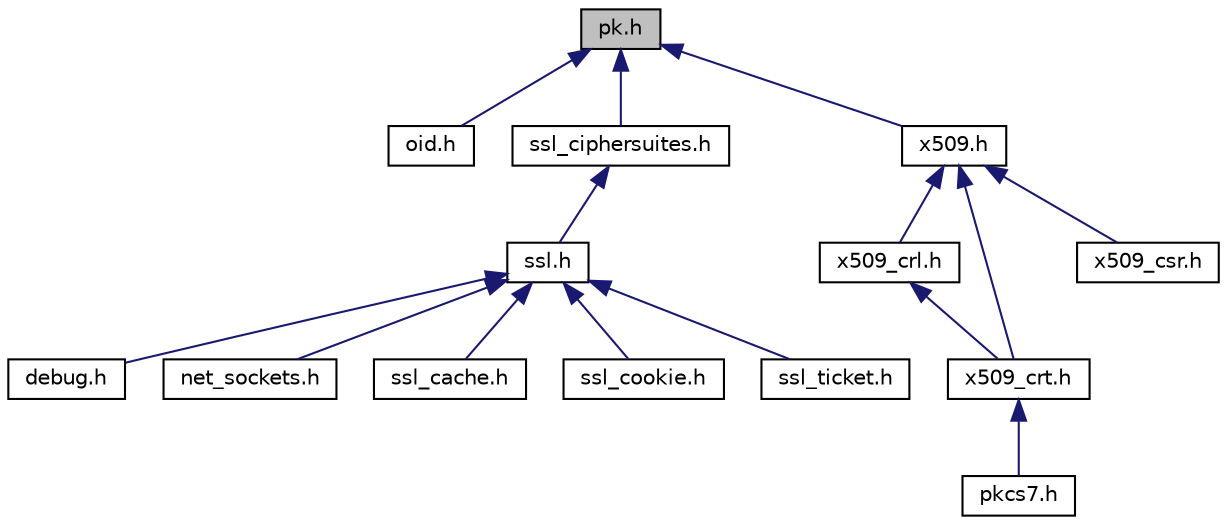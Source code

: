 digraph "pk.h"
{
 // LATEX_PDF_SIZE
  edge [fontname="Helvetica",fontsize="10",labelfontname="Helvetica",labelfontsize="10"];
  node [fontname="Helvetica",fontsize="10",shape=record];
  Node1 [label="pk.h",height=0.2,width=0.4,color="black", fillcolor="grey75", style="filled", fontcolor="black",tooltip="Public Key abstraction layer."];
  Node1 -> Node2 [dir="back",color="midnightblue",fontsize="10",style="solid",fontname="Helvetica"];
  Node2 [label="oid.h",height=0.2,width=0.4,color="black", fillcolor="white", style="filled",URL="$oid_8h.html",tooltip="Object Identifier (OID) database."];
  Node1 -> Node3 [dir="back",color="midnightblue",fontsize="10",style="solid",fontname="Helvetica"];
  Node3 [label="ssl_ciphersuites.h",height=0.2,width=0.4,color="black", fillcolor="white", style="filled",URL="$ssl__ciphersuites_8h.html",tooltip="SSL Ciphersuites for Mbed TLS."];
  Node3 -> Node4 [dir="back",color="midnightblue",fontsize="10",style="solid",fontname="Helvetica"];
  Node4 [label="ssl.h",height=0.2,width=0.4,color="black", fillcolor="white", style="filled",URL="$ssl_8h.html",tooltip="SSL/TLS functions."];
  Node4 -> Node5 [dir="back",color="midnightblue",fontsize="10",style="solid",fontname="Helvetica"];
  Node5 [label="debug.h",height=0.2,width=0.4,color="black", fillcolor="white", style="filled",URL="$debug_8h.html",tooltip="Functions for controlling and providing debug output from the library."];
  Node4 -> Node6 [dir="back",color="midnightblue",fontsize="10",style="solid",fontname="Helvetica"];
  Node6 [label="net_sockets.h",height=0.2,width=0.4,color="black", fillcolor="white", style="filled",URL="$net__sockets_8h.html",tooltip="Network sockets abstraction layer to integrate Mbed TLS into a BSD-style sockets API."];
  Node4 -> Node7 [dir="back",color="midnightblue",fontsize="10",style="solid",fontname="Helvetica"];
  Node7 [label="ssl_cache.h",height=0.2,width=0.4,color="black", fillcolor="white", style="filled",URL="$ssl__cache_8h.html",tooltip="SSL session cache implementation."];
  Node4 -> Node8 [dir="back",color="midnightblue",fontsize="10",style="solid",fontname="Helvetica"];
  Node8 [label="ssl_cookie.h",height=0.2,width=0.4,color="black", fillcolor="white", style="filled",URL="$ssl__cookie_8h.html",tooltip="DTLS cookie callbacks implementation."];
  Node4 -> Node9 [dir="back",color="midnightblue",fontsize="10",style="solid",fontname="Helvetica"];
  Node9 [label="ssl_ticket.h",height=0.2,width=0.4,color="black", fillcolor="white", style="filled",URL="$ssl__ticket_8h.html",tooltip="TLS server ticket callbacks implementation."];
  Node1 -> Node10 [dir="back",color="midnightblue",fontsize="10",style="solid",fontname="Helvetica"];
  Node10 [label="x509.h",height=0.2,width=0.4,color="black", fillcolor="white", style="filled",URL="$x509_8h.html",tooltip="X.509 generic defines and structures."];
  Node10 -> Node11 [dir="back",color="midnightblue",fontsize="10",style="solid",fontname="Helvetica"];
  Node11 [label="x509_crl.h",height=0.2,width=0.4,color="black", fillcolor="white", style="filled",URL="$x509__crl_8h.html",tooltip="X.509 certificate revocation list parsing."];
  Node11 -> Node12 [dir="back",color="midnightblue",fontsize="10",style="solid",fontname="Helvetica"];
  Node12 [label="x509_crt.h",height=0.2,width=0.4,color="black", fillcolor="white", style="filled",URL="$x509__crt_8h.html",tooltip="X.509 certificate parsing and writing."];
  Node12 -> Node13 [dir="back",color="midnightblue",fontsize="10",style="solid",fontname="Helvetica"];
  Node13 [label="pkcs7.h",height=0.2,width=0.4,color="black", fillcolor="white", style="filled",URL="$pkcs7_8h.html",tooltip="PKCS #7 generic defines and structures https://tools.ietf.org/html/rfc2315."];
  Node10 -> Node12 [dir="back",color="midnightblue",fontsize="10",style="solid",fontname="Helvetica"];
  Node10 -> Node14 [dir="back",color="midnightblue",fontsize="10",style="solid",fontname="Helvetica"];
  Node14 [label="x509_csr.h",height=0.2,width=0.4,color="black", fillcolor="white", style="filled",URL="$x509__csr_8h.html",tooltip="X.509 certificate signing request parsing and writing."];
}
